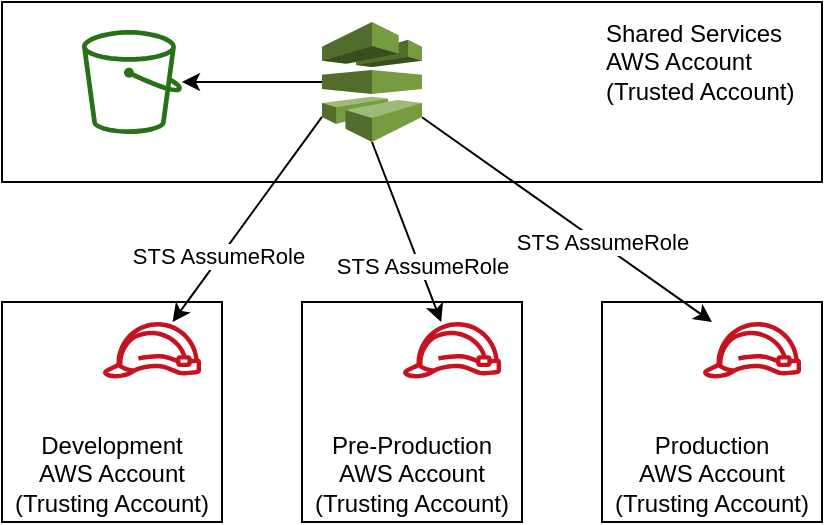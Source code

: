<mxfile version="13.2.3" type="device"><diagram id="_9sqIl7hO-3jqCaHRp1C" name="Page-1"><mxGraphModel dx="1787" dy="1176" grid="1" gridSize="10" guides="1" tooltips="1" connect="1" arrows="1" fold="1" page="1" pageScale="1" pageWidth="827" pageHeight="1169" math="0" shadow="0"><root><mxCell id="0"/><mxCell id="1" parent="0"/><mxCell id="X61t3ed7T2yIZznxMLfc-1" value="" style="rounded=0;whiteSpace=wrap;html=1;" parent="1" vertex="1"><mxGeometry x="100" y="150" width="410" height="90" as="geometry"/></mxCell><mxCell id="X61t3ed7T2yIZznxMLfc-2" value="Development&lt;br&gt;AWS Account&lt;br&gt;(Trusting Account)" style="rounded=0;whiteSpace=wrap;html=1;verticalAlign=bottom;" parent="1" vertex="1"><mxGeometry x="100" y="300" width="110" height="110" as="geometry"/></mxCell><mxCell id="X61t3ed7T2yIZznxMLfc-3" value="Pre-Production&lt;br&gt;AWS Account&lt;br&gt;(Trusting Account)" style="rounded=0;whiteSpace=wrap;html=1;verticalAlign=bottom;" parent="1" vertex="1"><mxGeometry x="250" y="300" width="110" height="110" as="geometry"/></mxCell><mxCell id="X61t3ed7T2yIZznxMLfc-4" value="Production&lt;br&gt;AWS Account&lt;br&gt;(Trusting Account)" style="rounded=0;whiteSpace=wrap;html=1;verticalAlign=bottom;" parent="1" vertex="1"><mxGeometry x="400" y="300" width="110" height="110" as="geometry"/></mxCell><mxCell id="X61t3ed7T2yIZznxMLfc-13" value="" style="edgeStyle=orthogonalEdgeStyle;rounded=0;orthogonalLoop=1;jettySize=auto;html=1;startArrow=none;startFill=0;endArrow=classic;endFill=1;" parent="1" source="X61t3ed7T2yIZznxMLfc-9" target="X61t3ed7T2yIZznxMLfc-12" edge="1"><mxGeometry relative="1" as="geometry"/></mxCell><mxCell id="X61t3ed7T2yIZznxMLfc-16" value="" style="rounded=0;orthogonalLoop=1;jettySize=auto;html=1;startArrow=none;startFill=0;endArrow=classic;endFill=1;exitX=0;exitY=0.79;exitDx=0;exitDy=0;exitPerimeter=0;" parent="1" source="X61t3ed7T2yIZznxMLfc-9" target="iNR78x6p_pPzNPH1Jo-x-1" edge="1"><mxGeometry relative="1" as="geometry"/></mxCell><mxCell id="iNR78x6p_pPzNPH1Jo-x-5" value="STS AssumeRole" style="edgeLabel;html=1;align=center;verticalAlign=middle;resizable=0;points=[];" vertex="1" connectable="0" parent="X61t3ed7T2yIZznxMLfc-16"><mxGeometry x="0.367" y="-1" relative="1" as="geometry"><mxPoint as="offset"/></mxGeometry></mxCell><mxCell id="X61t3ed7T2yIZznxMLfc-9" value="" style="outlineConnect=0;dashed=0;verticalLabelPosition=bottom;verticalAlign=top;align=center;html=1;shape=mxgraph.aws3.codepipeline;fillColor=#759C3E;gradientColor=none;aspect=fixed;" parent="1" vertex="1"><mxGeometry x="260" y="160" width="50" height="60" as="geometry"/></mxCell><mxCell id="X61t3ed7T2yIZznxMLfc-10" value="Shared Services&lt;br&gt;AWS Account&lt;br&gt;(Trusted Account)" style="text;html=1;strokeColor=none;fillColor=none;align=left;verticalAlign=middle;whiteSpace=wrap;rounded=0;" parent="1" vertex="1"><mxGeometry x="400" y="170" width="100" height="20" as="geometry"/></mxCell><mxCell id="X61t3ed7T2yIZznxMLfc-12" value="" style="outlineConnect=0;fontColor=#232F3E;gradientColor=none;fillColor=#277116;strokeColor=none;dashed=0;verticalLabelPosition=bottom;verticalAlign=top;align=center;html=1;fontSize=12;fontStyle=0;aspect=fixed;pointerEvents=1;shape=mxgraph.aws4.bucket;" parent="1" vertex="1"><mxGeometry x="140" y="164" width="50" height="52" as="geometry"/></mxCell><mxCell id="X61t3ed7T2yIZznxMLfc-17" value="" style="rounded=0;orthogonalLoop=1;jettySize=auto;html=1;startArrow=none;startFill=0;endArrow=classic;endFill=1;exitX=0.5;exitY=1;exitDx=0;exitDy=0;exitPerimeter=0;" parent="1" source="X61t3ed7T2yIZznxMLfc-9" target="iNR78x6p_pPzNPH1Jo-x-3" edge="1"><mxGeometry relative="1" as="geometry"><mxPoint x="172.857" y="230" as="sourcePoint"/><mxPoint x="167.143" y="310" as="targetPoint"/></mxGeometry></mxCell><mxCell id="iNR78x6p_pPzNPH1Jo-x-6" value="STS AssumeRole" style="edgeLabel;html=1;align=center;verticalAlign=middle;resizable=0;points=[];" vertex="1" connectable="0" parent="X61t3ed7T2yIZznxMLfc-17"><mxGeometry x="0.364" y="1" relative="1" as="geometry"><mxPoint as="offset"/></mxGeometry></mxCell><mxCell id="X61t3ed7T2yIZznxMLfc-18" value="" style="rounded=0;orthogonalLoop=1;jettySize=auto;html=1;startArrow=none;startFill=0;endArrow=classic;endFill=1;" parent="1" source="X61t3ed7T2yIZznxMLfc-9" target="iNR78x6p_pPzNPH1Jo-x-4" edge="1"><mxGeometry relative="1" as="geometry"><mxPoint x="175" y="230" as="sourcePoint"/><mxPoint x="315" y="310" as="targetPoint"/></mxGeometry></mxCell><mxCell id="iNR78x6p_pPzNPH1Jo-x-7" value="STS AssumeRole" style="edgeLabel;html=1;align=center;verticalAlign=middle;resizable=0;points=[];" vertex="1" connectable="0" parent="X61t3ed7T2yIZznxMLfc-18"><mxGeometry x="0.232" y="1" relative="1" as="geometry"><mxPoint as="offset"/></mxGeometry></mxCell><mxCell id="iNR78x6p_pPzNPH1Jo-x-1" value="" style="outlineConnect=0;fontColor=#232F3E;gradientColor=none;fillColor=#C7131F;strokeColor=none;dashed=0;verticalLabelPosition=bottom;verticalAlign=top;align=center;html=1;fontSize=12;fontStyle=0;aspect=fixed;pointerEvents=1;shape=mxgraph.aws4.role;" vertex="1" parent="1"><mxGeometry x="150" y="310" width="50" height="28.21" as="geometry"/></mxCell><mxCell id="iNR78x6p_pPzNPH1Jo-x-3" value="" style="outlineConnect=0;fontColor=#232F3E;gradientColor=none;fillColor=#C7131F;strokeColor=none;dashed=0;verticalLabelPosition=bottom;verticalAlign=top;align=center;html=1;fontSize=12;fontStyle=0;aspect=fixed;pointerEvents=1;shape=mxgraph.aws4.role;" vertex="1" parent="1"><mxGeometry x="300" y="310" width="50" height="28.21" as="geometry"/></mxCell><mxCell id="iNR78x6p_pPzNPH1Jo-x-4" value="" style="outlineConnect=0;fontColor=#232F3E;gradientColor=none;fillColor=#C7131F;strokeColor=none;dashed=0;verticalLabelPosition=bottom;verticalAlign=top;align=center;html=1;fontSize=12;fontStyle=0;aspect=fixed;pointerEvents=1;shape=mxgraph.aws4.role;" vertex="1" parent="1"><mxGeometry x="450" y="310" width="50" height="28.21" as="geometry"/></mxCell></root></mxGraphModel></diagram></mxfile>